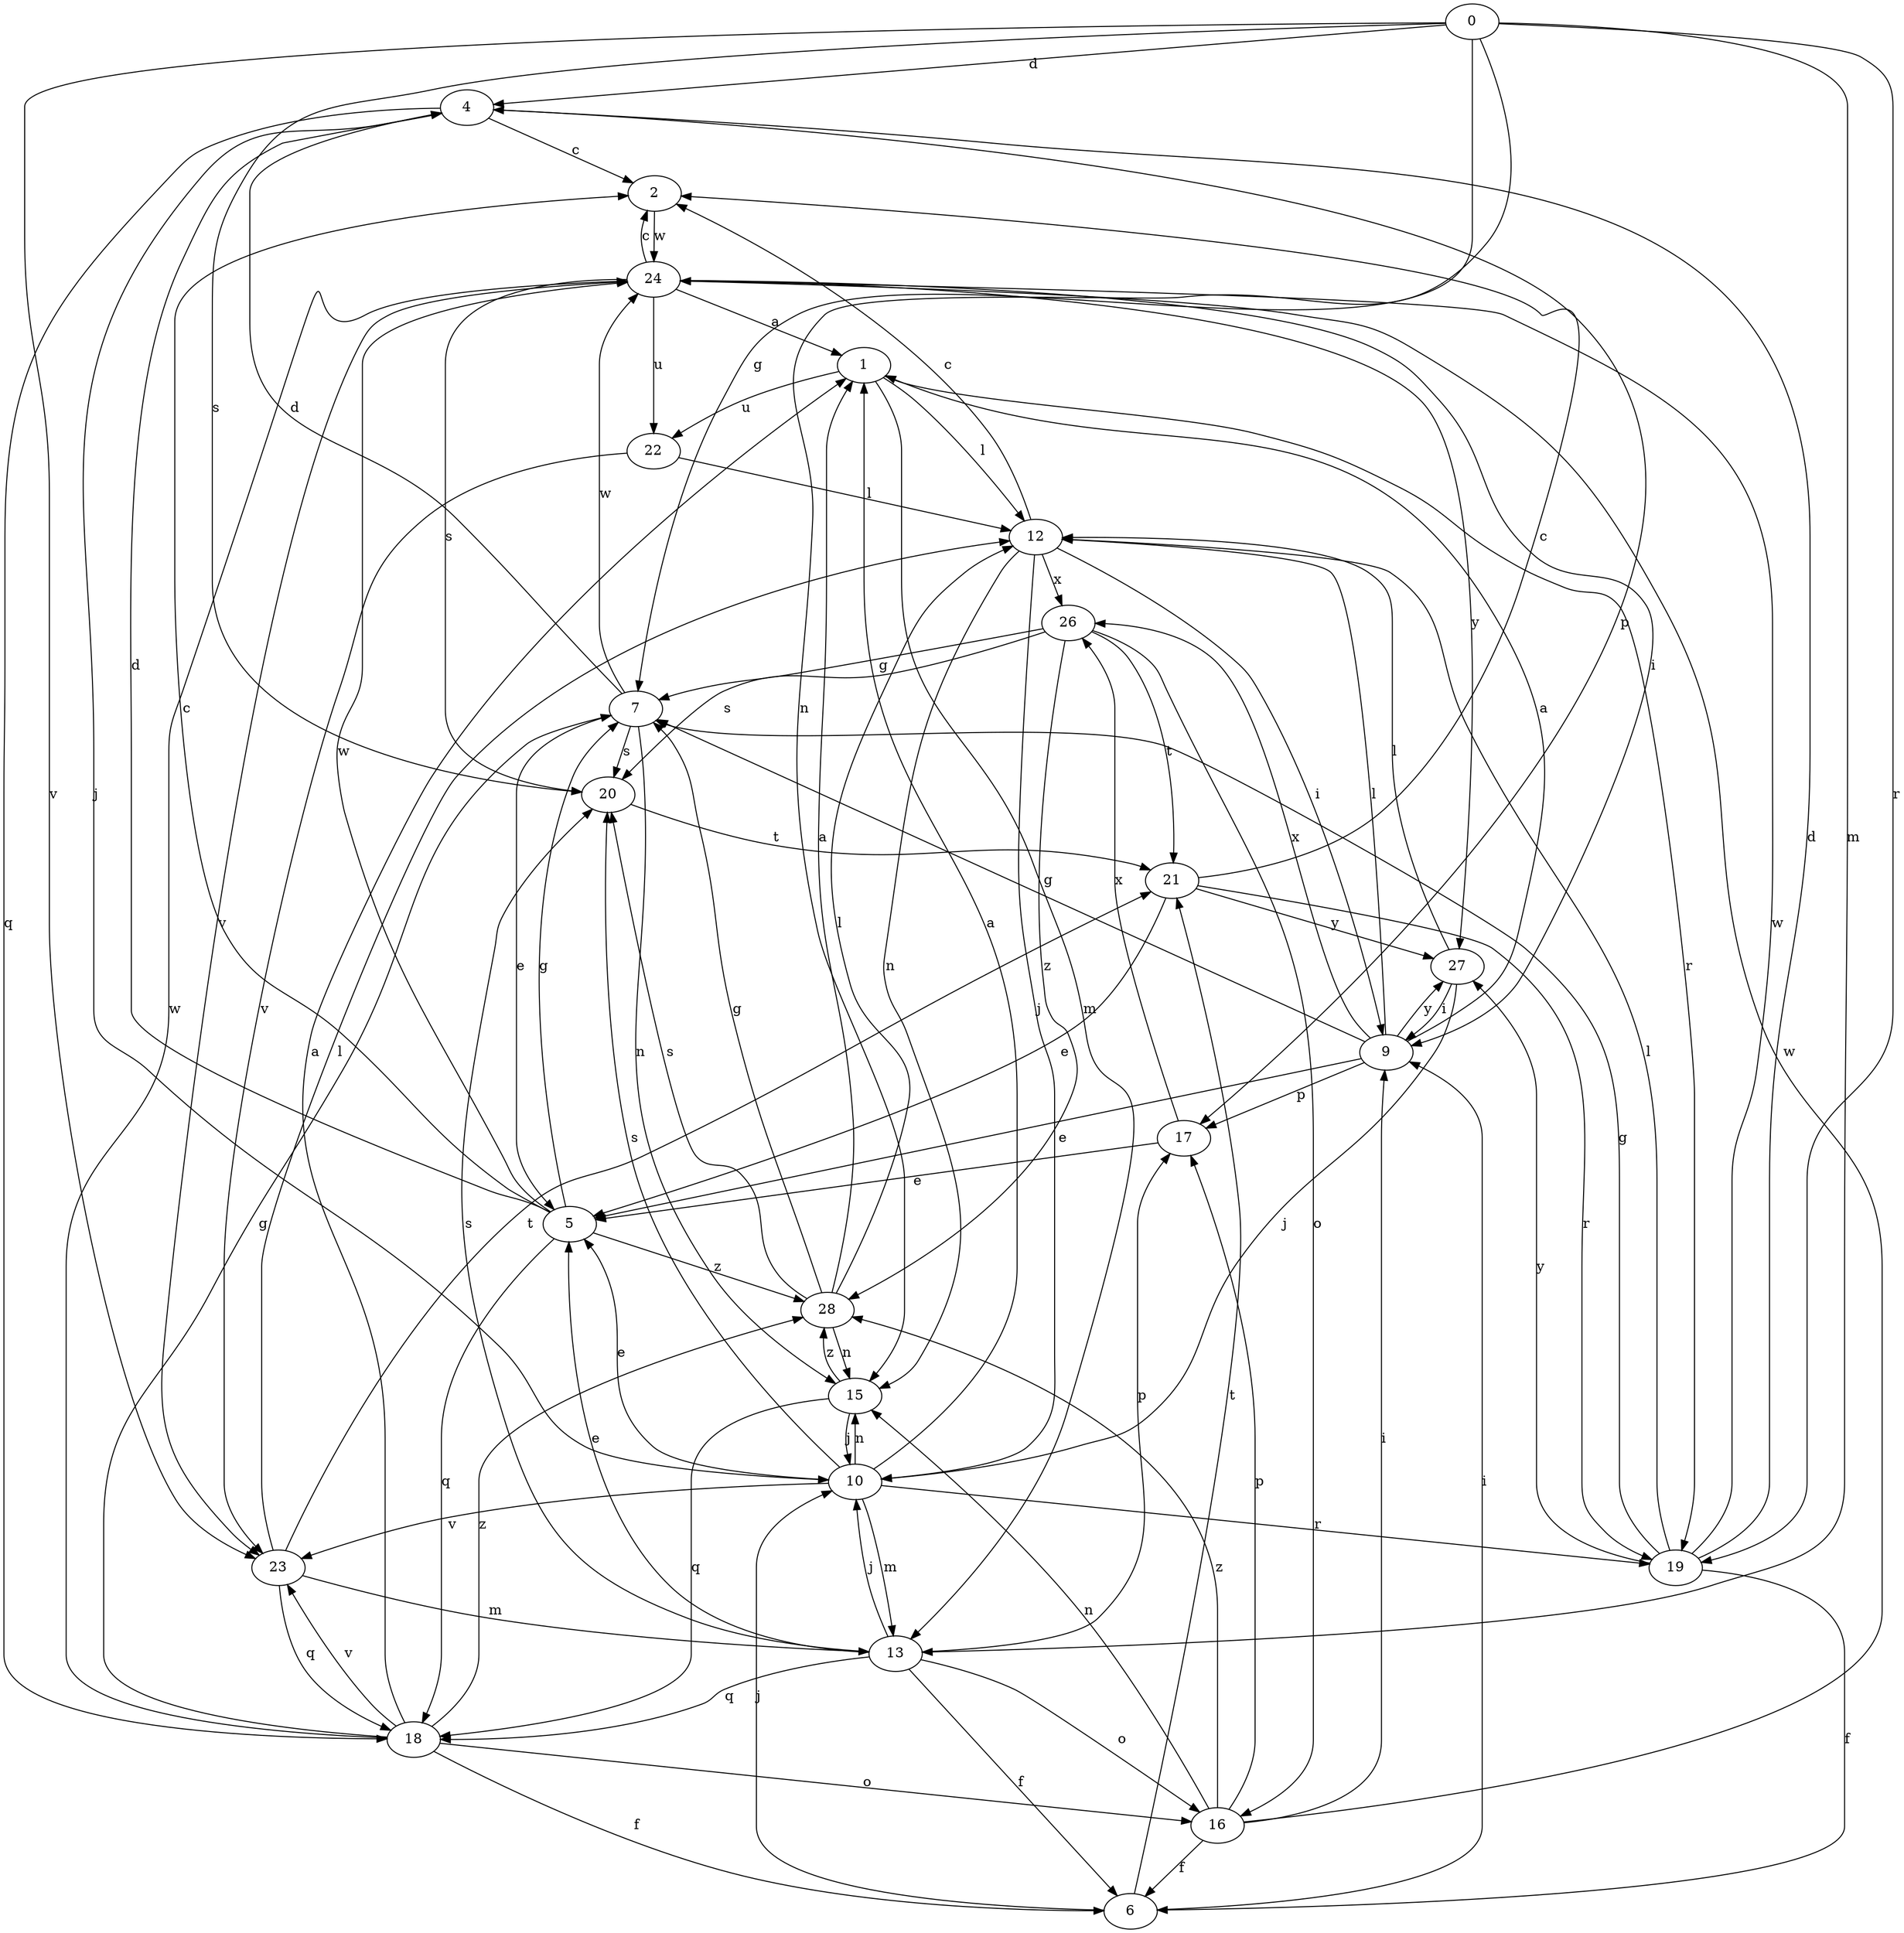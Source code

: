 strict digraph  {
0;
1;
2;
4;
5;
6;
7;
9;
10;
12;
13;
15;
16;
17;
18;
19;
20;
21;
22;
23;
24;
26;
27;
28;
0 -> 4  [label=d];
0 -> 7  [label=g];
0 -> 13  [label=m];
0 -> 15  [label=n];
0 -> 19  [label=r];
0 -> 20  [label=s];
0 -> 23  [label=v];
1 -> 12  [label=l];
1 -> 13  [label=m];
1 -> 19  [label=r];
1 -> 22  [label=u];
2 -> 24  [label=w];
4 -> 2  [label=c];
4 -> 10  [label=j];
4 -> 17  [label=p];
4 -> 18  [label=q];
5 -> 2  [label=c];
5 -> 4  [label=d];
5 -> 7  [label=g];
5 -> 18  [label=q];
5 -> 24  [label=w];
5 -> 28  [label=z];
6 -> 9  [label=i];
6 -> 10  [label=j];
6 -> 21  [label=t];
7 -> 4  [label=d];
7 -> 5  [label=e];
7 -> 15  [label=n];
7 -> 20  [label=s];
7 -> 24  [label=w];
9 -> 1  [label=a];
9 -> 5  [label=e];
9 -> 7  [label=g];
9 -> 12  [label=l];
9 -> 17  [label=p];
9 -> 26  [label=x];
9 -> 27  [label=y];
10 -> 1  [label=a];
10 -> 5  [label=e];
10 -> 13  [label=m];
10 -> 15  [label=n];
10 -> 19  [label=r];
10 -> 20  [label=s];
10 -> 23  [label=v];
12 -> 2  [label=c];
12 -> 9  [label=i];
12 -> 10  [label=j];
12 -> 15  [label=n];
12 -> 26  [label=x];
13 -> 5  [label=e];
13 -> 6  [label=f];
13 -> 10  [label=j];
13 -> 16  [label=o];
13 -> 17  [label=p];
13 -> 18  [label=q];
13 -> 20  [label=s];
15 -> 10  [label=j];
15 -> 18  [label=q];
15 -> 28  [label=z];
16 -> 6  [label=f];
16 -> 9  [label=i];
16 -> 15  [label=n];
16 -> 17  [label=p];
16 -> 24  [label=w];
16 -> 28  [label=z];
17 -> 5  [label=e];
17 -> 26  [label=x];
18 -> 1  [label=a];
18 -> 6  [label=f];
18 -> 7  [label=g];
18 -> 16  [label=o];
18 -> 23  [label=v];
18 -> 24  [label=w];
18 -> 28  [label=z];
19 -> 4  [label=d];
19 -> 6  [label=f];
19 -> 7  [label=g];
19 -> 12  [label=l];
19 -> 24  [label=w];
19 -> 27  [label=y];
20 -> 21  [label=t];
21 -> 2  [label=c];
21 -> 5  [label=e];
21 -> 19  [label=r];
21 -> 27  [label=y];
22 -> 12  [label=l];
22 -> 23  [label=v];
23 -> 12  [label=l];
23 -> 13  [label=m];
23 -> 18  [label=q];
23 -> 21  [label=t];
24 -> 1  [label=a];
24 -> 2  [label=c];
24 -> 9  [label=i];
24 -> 20  [label=s];
24 -> 22  [label=u];
24 -> 23  [label=v];
24 -> 27  [label=y];
26 -> 7  [label=g];
26 -> 16  [label=o];
26 -> 20  [label=s];
26 -> 21  [label=t];
26 -> 28  [label=z];
27 -> 9  [label=i];
27 -> 10  [label=j];
27 -> 12  [label=l];
28 -> 1  [label=a];
28 -> 7  [label=g];
28 -> 12  [label=l];
28 -> 15  [label=n];
28 -> 20  [label=s];
}
